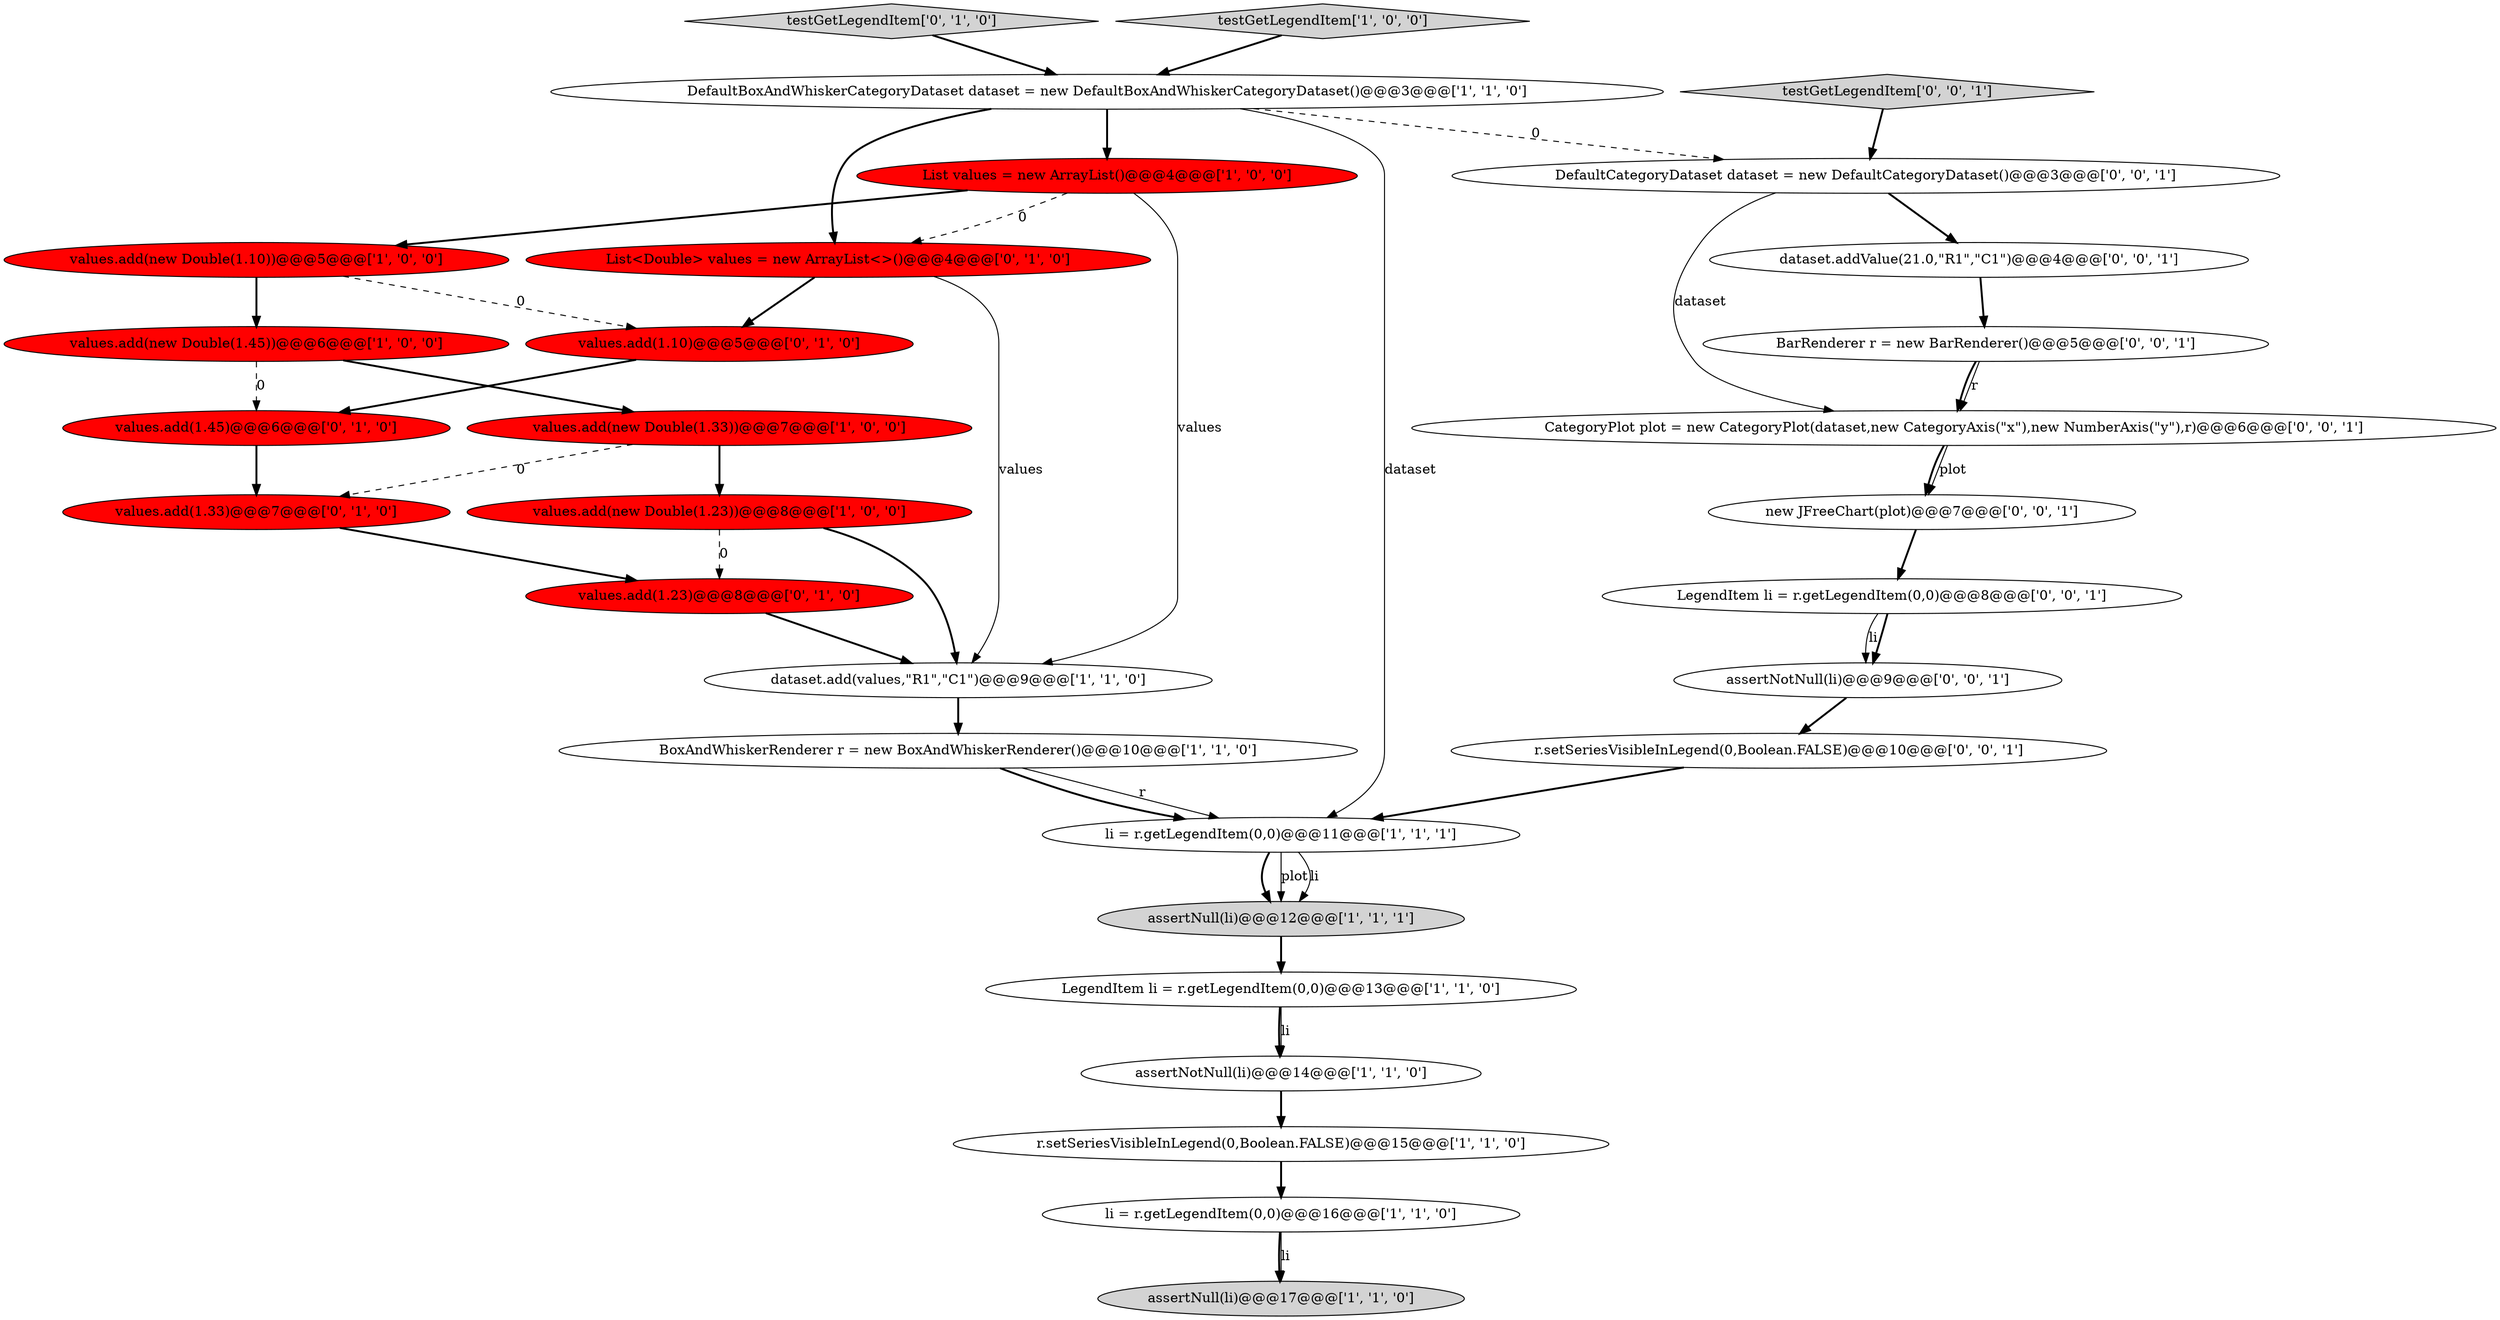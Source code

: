 digraph {
21 [style = filled, label = "values.add(1.23)@@@8@@@['0', '1', '0']", fillcolor = red, shape = ellipse image = "AAA1AAABBB2BBB"];
3 [style = filled, label = "assertNotNull(li)@@@14@@@['1', '1', '0']", fillcolor = white, shape = ellipse image = "AAA0AAABBB1BBB"];
14 [style = filled, label = "BoxAndWhiskerRenderer r = new BoxAndWhiskerRenderer()@@@10@@@['1', '1', '0']", fillcolor = white, shape = ellipse image = "AAA0AAABBB1BBB"];
17 [style = filled, label = "values.add(1.10)@@@5@@@['0', '1', '0']", fillcolor = red, shape = ellipse image = "AAA1AAABBB2BBB"];
11 [style = filled, label = "assertNull(li)@@@17@@@['1', '1', '0']", fillcolor = lightgray, shape = ellipse image = "AAA0AAABBB1BBB"];
9 [style = filled, label = "DefaultBoxAndWhiskerCategoryDataset dataset = new DefaultBoxAndWhiskerCategoryDataset()@@@3@@@['1', '1', '0']", fillcolor = white, shape = ellipse image = "AAA0AAABBB1BBB"];
13 [style = filled, label = "values.add(new Double(1.23))@@@8@@@['1', '0', '0']", fillcolor = red, shape = ellipse image = "AAA1AAABBB1BBB"];
10 [style = filled, label = "values.add(new Double(1.33))@@@7@@@['1', '0', '0']", fillcolor = red, shape = ellipse image = "AAA1AAABBB1BBB"];
27 [style = filled, label = "LegendItem li = r.getLegendItem(0,0)@@@8@@@['0', '0', '1']", fillcolor = white, shape = ellipse image = "AAA0AAABBB3BBB"];
25 [style = filled, label = "dataset.addValue(21.0,\"R1\",\"C1\")@@@4@@@['0', '0', '1']", fillcolor = white, shape = ellipse image = "AAA0AAABBB3BBB"];
7 [style = filled, label = "dataset.add(values,\"R1\",\"C1\")@@@9@@@['1', '1', '0']", fillcolor = white, shape = ellipse image = "AAA0AAABBB1BBB"];
19 [style = filled, label = "values.add(1.33)@@@7@@@['0', '1', '0']", fillcolor = red, shape = ellipse image = "AAA1AAABBB2BBB"];
15 [style = filled, label = "values.add(new Double(1.10))@@@5@@@['1', '0', '0']", fillcolor = red, shape = ellipse image = "AAA1AAABBB1BBB"];
8 [style = filled, label = "li = r.getLegendItem(0,0)@@@16@@@['1', '1', '0']", fillcolor = white, shape = ellipse image = "AAA0AAABBB1BBB"];
30 [style = filled, label = "CategoryPlot plot = new CategoryPlot(dataset,new CategoryAxis(\"x\"),new NumberAxis(\"y\"),r)@@@6@@@['0', '0', '1']", fillcolor = white, shape = ellipse image = "AAA0AAABBB3BBB"];
23 [style = filled, label = "r.setSeriesVisibleInLegend(0,Boolean.FALSE)@@@10@@@['0', '0', '1']", fillcolor = white, shape = ellipse image = "AAA0AAABBB3BBB"];
24 [style = filled, label = "BarRenderer r = new BarRenderer()@@@5@@@['0', '0', '1']", fillcolor = white, shape = ellipse image = "AAA0AAABBB3BBB"];
18 [style = filled, label = "List<Double> values = new ArrayList<>()@@@4@@@['0', '1', '0']", fillcolor = red, shape = ellipse image = "AAA1AAABBB2BBB"];
29 [style = filled, label = "assertNotNull(li)@@@9@@@['0', '0', '1']", fillcolor = white, shape = ellipse image = "AAA0AAABBB3BBB"];
2 [style = filled, label = "li = r.getLegendItem(0,0)@@@11@@@['1', '1', '1']", fillcolor = white, shape = ellipse image = "AAA0AAABBB1BBB"];
4 [style = filled, label = "r.setSeriesVisibleInLegend(0,Boolean.FALSE)@@@15@@@['1', '1', '0']", fillcolor = white, shape = ellipse image = "AAA0AAABBB1BBB"];
26 [style = filled, label = "new JFreeChart(plot)@@@7@@@['0', '0', '1']", fillcolor = white, shape = ellipse image = "AAA0AAABBB3BBB"];
28 [style = filled, label = "testGetLegendItem['0', '0', '1']", fillcolor = lightgray, shape = diamond image = "AAA0AAABBB3BBB"];
20 [style = filled, label = "testGetLegendItem['0', '1', '0']", fillcolor = lightgray, shape = diamond image = "AAA0AAABBB2BBB"];
5 [style = filled, label = "testGetLegendItem['1', '0', '0']", fillcolor = lightgray, shape = diamond image = "AAA0AAABBB1BBB"];
1 [style = filled, label = "values.add(new Double(1.45))@@@6@@@['1', '0', '0']", fillcolor = red, shape = ellipse image = "AAA1AAABBB1BBB"];
12 [style = filled, label = "assertNull(li)@@@12@@@['1', '1', '1']", fillcolor = lightgray, shape = ellipse image = "AAA0AAABBB1BBB"];
6 [style = filled, label = "List values = new ArrayList()@@@4@@@['1', '0', '0']", fillcolor = red, shape = ellipse image = "AAA1AAABBB1BBB"];
16 [style = filled, label = "values.add(1.45)@@@6@@@['0', '1', '0']", fillcolor = red, shape = ellipse image = "AAA1AAABBB2BBB"];
22 [style = filled, label = "DefaultCategoryDataset dataset = new DefaultCategoryDataset()@@@3@@@['0', '0', '1']", fillcolor = white, shape = ellipse image = "AAA0AAABBB3BBB"];
0 [style = filled, label = "LegendItem li = r.getLegendItem(0,0)@@@13@@@['1', '1', '0']", fillcolor = white, shape = ellipse image = "AAA0AAABBB1BBB"];
0->3 [style = bold, label=""];
22->25 [style = bold, label=""];
5->9 [style = bold, label=""];
20->9 [style = bold, label=""];
10->19 [style = dashed, label="0"];
30->26 [style = bold, label=""];
18->17 [style = bold, label=""];
22->30 [style = solid, label="dataset"];
9->22 [style = dashed, label="0"];
29->23 [style = bold, label=""];
18->7 [style = solid, label="values"];
16->19 [style = bold, label=""];
12->0 [style = bold, label=""];
3->4 [style = bold, label=""];
2->12 [style = bold, label=""];
6->15 [style = bold, label=""];
9->6 [style = bold, label=""];
24->30 [style = bold, label=""];
6->18 [style = dashed, label="0"];
7->14 [style = bold, label=""];
27->29 [style = solid, label="li"];
14->2 [style = solid, label="r"];
2->12 [style = solid, label="plot"];
25->24 [style = bold, label=""];
26->27 [style = bold, label=""];
9->18 [style = bold, label=""];
13->21 [style = dashed, label="0"];
6->7 [style = solid, label="values"];
10->13 [style = bold, label=""];
13->7 [style = bold, label=""];
1->16 [style = dashed, label="0"];
9->2 [style = solid, label="dataset"];
30->26 [style = solid, label="plot"];
21->7 [style = bold, label=""];
4->8 [style = bold, label=""];
15->17 [style = dashed, label="0"];
14->2 [style = bold, label=""];
2->12 [style = solid, label="li"];
23->2 [style = bold, label=""];
27->29 [style = bold, label=""];
1->10 [style = bold, label=""];
8->11 [style = bold, label=""];
0->3 [style = solid, label="li"];
24->30 [style = solid, label="r"];
28->22 [style = bold, label=""];
17->16 [style = bold, label=""];
8->11 [style = solid, label="li"];
15->1 [style = bold, label=""];
19->21 [style = bold, label=""];
}
